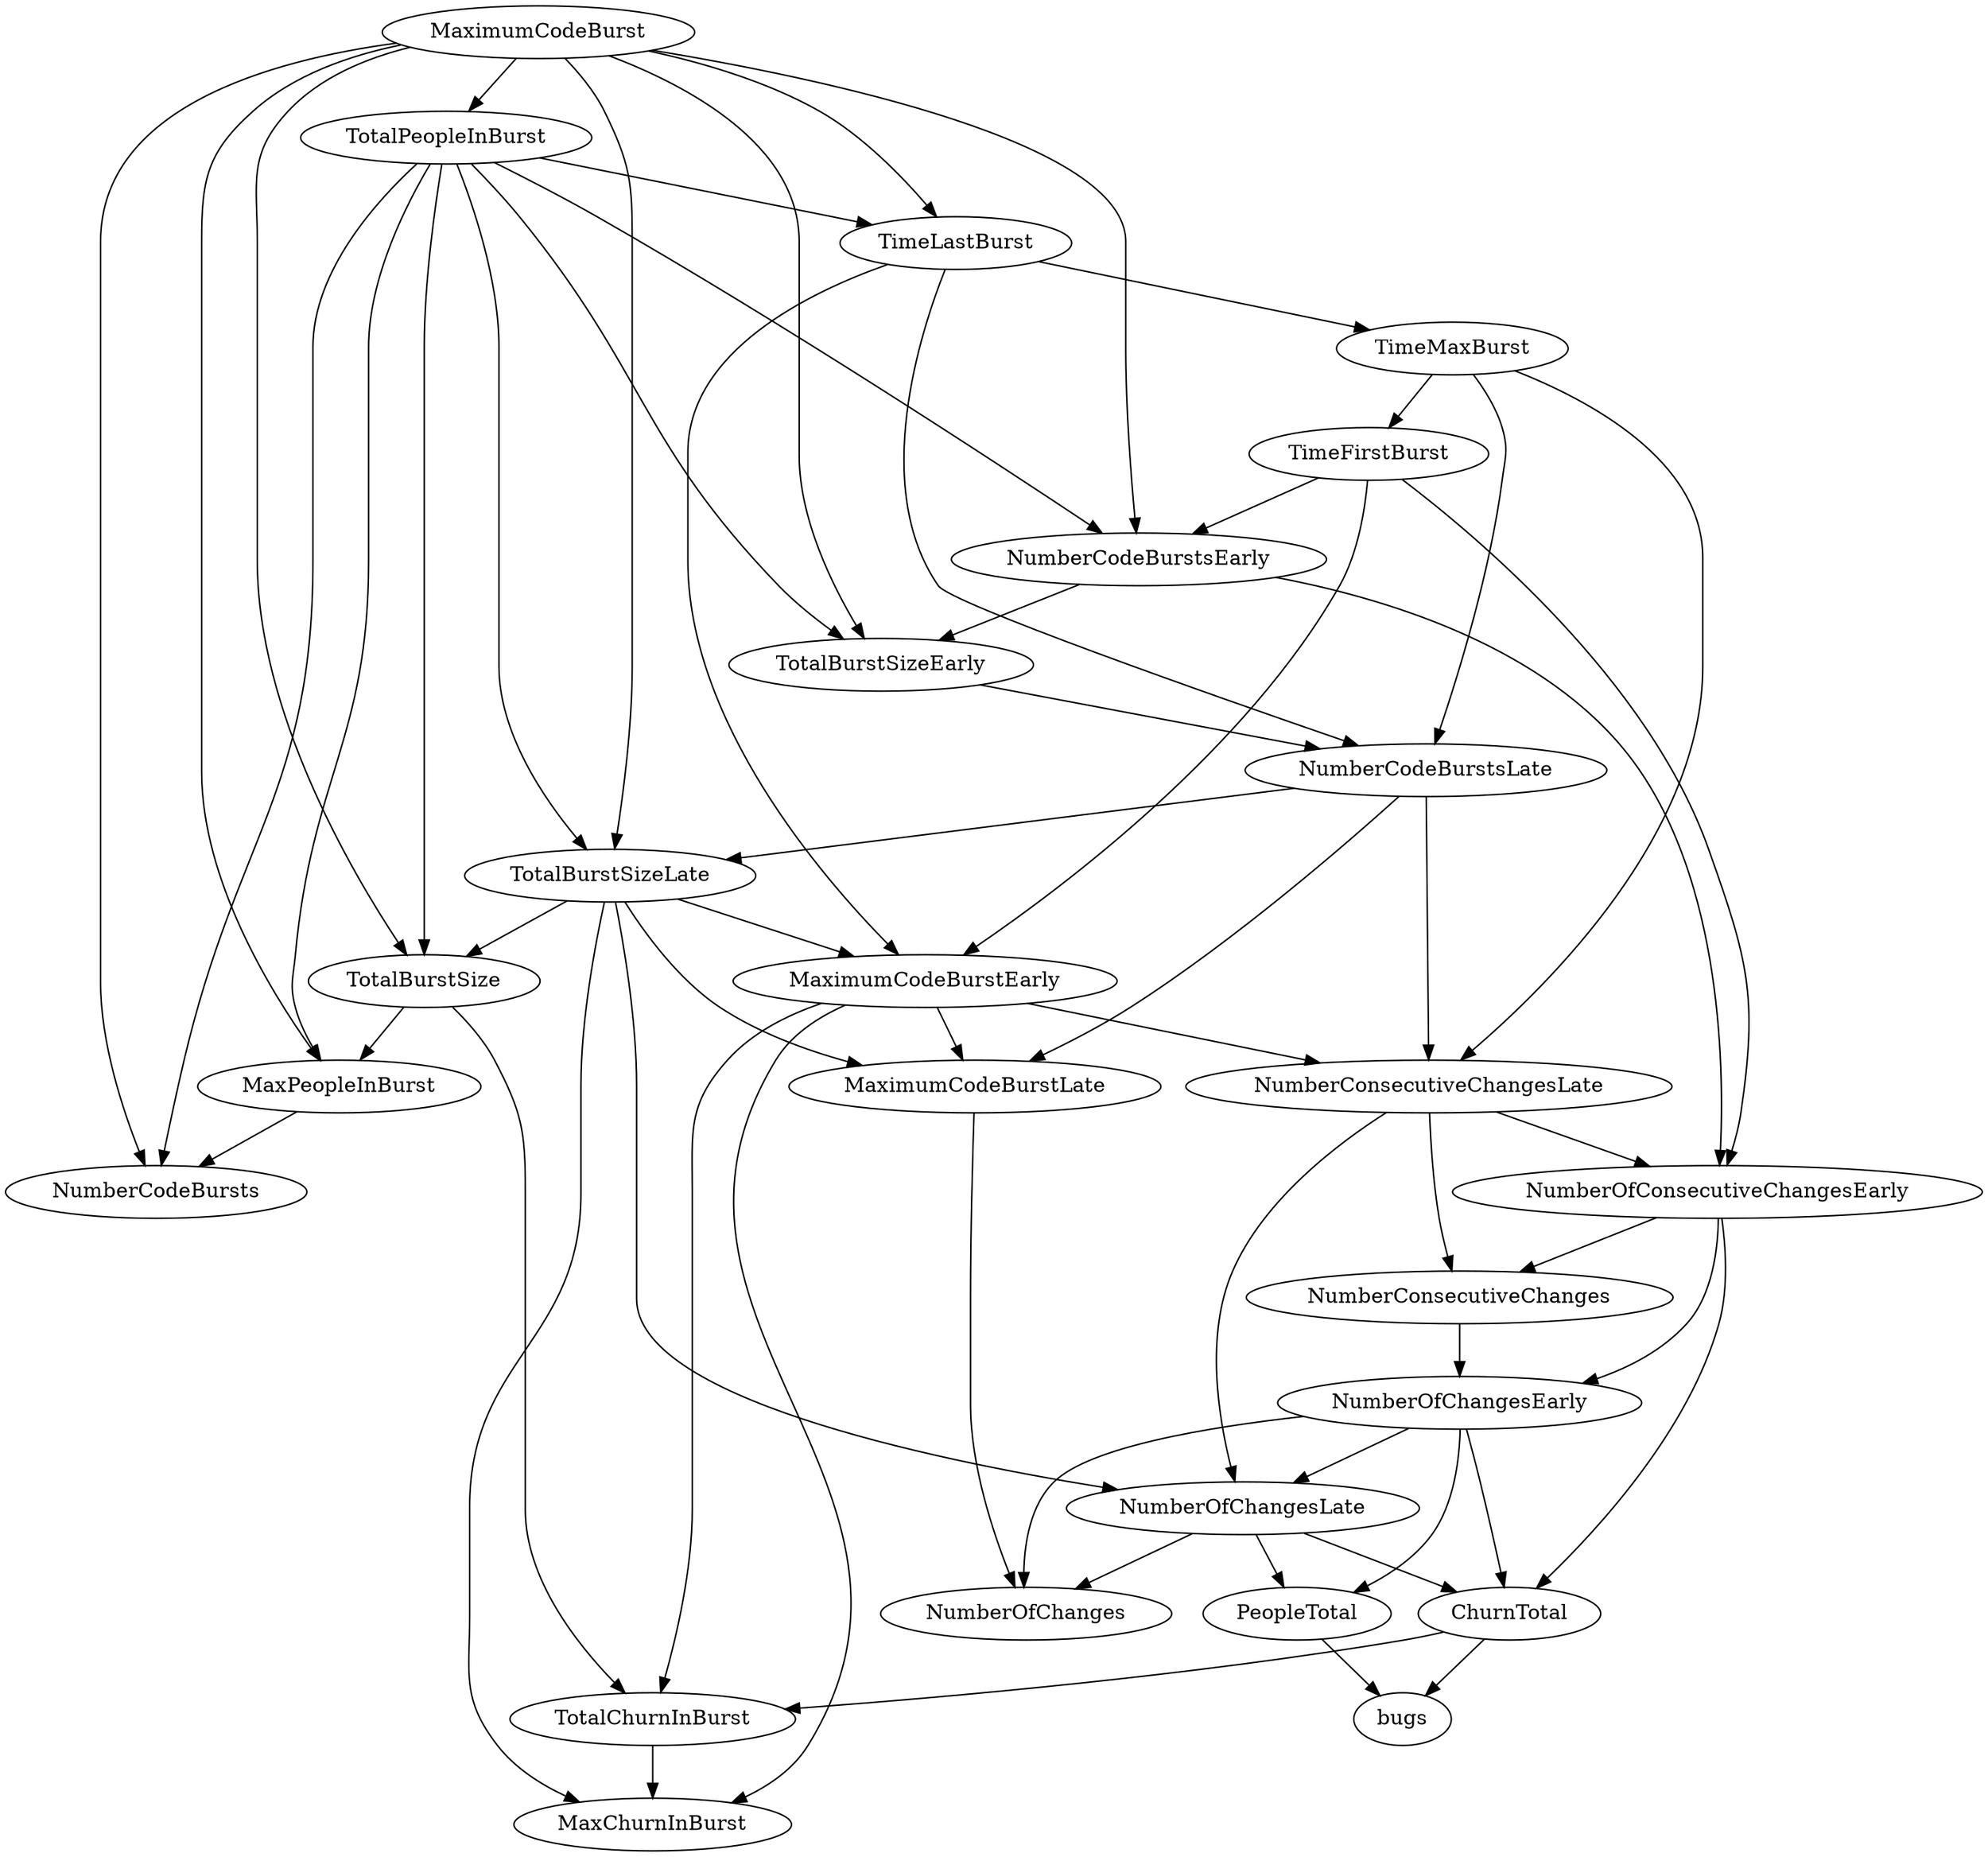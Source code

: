 digraph {
   TotalPeopleInBurst;
   MaximumCodeBurstLate;
   NumberOfChanges;
   MaxPeopleInBurst;
   TotalBurstSizeLate;
   NumberCodeBurstsLate;
   NumberOfChangesLate;
   NumberOfChangesEarly;
   MaxChurnInBurst;
   MaximumCodeBurstEarly;
   NumberCodeBurstsEarly;
   TimeFirstBurst;
   TotalChurnInBurst;
   ChurnTotal;
   MaximumCodeBurst;
   NumberOfConsecutiveChangesEarly;
   NumberConsecutiveChangesLate;
   TotalBurstSizeEarly;
   TotalBurstSize;
   TimeMaxBurst;
   NumberConsecutiveChanges;
   TimeLastBurst;
   NumberCodeBursts;
   PeopleTotal;
   bugs;
   TotalPeopleInBurst -> MaxPeopleInBurst;
   TotalPeopleInBurst -> TotalBurstSizeLate;
   TotalPeopleInBurst -> NumberCodeBurstsEarly;
   TotalPeopleInBurst -> TotalBurstSizeEarly;
   TotalPeopleInBurst -> TotalBurstSize;
   TotalPeopleInBurst -> TimeLastBurst;
   TotalPeopleInBurst -> NumberCodeBursts;
   MaximumCodeBurstLate -> NumberOfChanges;
   MaxPeopleInBurst -> NumberCodeBursts;
   TotalBurstSizeLate -> MaximumCodeBurstLate;
   TotalBurstSizeLate -> NumberOfChangesLate;
   TotalBurstSizeLate -> MaxChurnInBurst;
   TotalBurstSizeLate -> MaximumCodeBurstEarly;
   TotalBurstSizeLate -> TotalBurstSize;
   NumberCodeBurstsLate -> MaximumCodeBurstLate;
   NumberCodeBurstsLate -> TotalBurstSizeLate;
   NumberCodeBurstsLate -> NumberConsecutiveChangesLate;
   NumberOfChangesLate -> NumberOfChanges;
   NumberOfChangesLate -> ChurnTotal;
   NumberOfChangesLate -> PeopleTotal;
   NumberOfChangesEarly -> NumberOfChanges;
   NumberOfChangesEarly -> NumberOfChangesLate;
   NumberOfChangesEarly -> ChurnTotal;
   NumberOfChangesEarly -> PeopleTotal;
   MaximumCodeBurstEarly -> MaximumCodeBurstLate;
   MaximumCodeBurstEarly -> MaxChurnInBurst;
   MaximumCodeBurstEarly -> TotalChurnInBurst;
   MaximumCodeBurstEarly -> NumberConsecutiveChangesLate;
   NumberCodeBurstsEarly -> NumberOfConsecutiveChangesEarly;
   NumberCodeBurstsEarly -> TotalBurstSizeEarly;
   TimeFirstBurst -> MaximumCodeBurstEarly;
   TimeFirstBurst -> NumberCodeBurstsEarly;
   TimeFirstBurst -> NumberOfConsecutiveChangesEarly;
   TotalChurnInBurst -> MaxChurnInBurst;
   ChurnTotal -> TotalChurnInBurst;
   ChurnTotal -> bugs;
   MaximumCodeBurst -> TotalPeopleInBurst;
   MaximumCodeBurst -> MaxPeopleInBurst;
   MaximumCodeBurst -> TotalBurstSizeLate;
   MaximumCodeBurst -> NumberCodeBurstsEarly;
   MaximumCodeBurst -> TotalBurstSizeEarly;
   MaximumCodeBurst -> TotalBurstSize;
   MaximumCodeBurst -> TimeLastBurst;
   MaximumCodeBurst -> NumberCodeBursts;
   NumberOfConsecutiveChangesEarly -> NumberOfChangesEarly;
   NumberOfConsecutiveChangesEarly -> ChurnTotal;
   NumberOfConsecutiveChangesEarly -> NumberConsecutiveChanges;
   NumberConsecutiveChangesLate -> NumberOfChangesLate;
   NumberConsecutiveChangesLate -> NumberOfConsecutiveChangesEarly;
   NumberConsecutiveChangesLate -> NumberConsecutiveChanges;
   TotalBurstSizeEarly -> NumberCodeBurstsLate;
   TotalBurstSize -> MaxPeopleInBurst;
   TotalBurstSize -> TotalChurnInBurst;
   TimeMaxBurst -> NumberCodeBurstsLate;
   TimeMaxBurst -> TimeFirstBurst;
   TimeMaxBurst -> NumberConsecutiveChangesLate;
   NumberConsecutiveChanges -> NumberOfChangesEarly;
   TimeLastBurst -> NumberCodeBurstsLate;
   TimeLastBurst -> MaximumCodeBurstEarly;
   TimeLastBurst -> TimeMaxBurst;
   PeopleTotal -> bugs;
}
